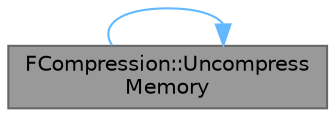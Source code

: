 digraph "FCompression::UncompressMemory"
{
 // INTERACTIVE_SVG=YES
 // LATEX_PDF_SIZE
  bgcolor="transparent";
  edge [fontname=Helvetica,fontsize=10,labelfontname=Helvetica,labelfontsize=10];
  node [fontname=Helvetica,fontsize=10,shape=box,height=0.2,width=0.4];
  rankdir="LR";
  Node1 [id="Node000001",label="FCompression::Uncompress\lMemory",height=0.2,width=0.4,color="gray40", fillcolor="grey60", style="filled", fontcolor="black",tooltip="Thread-safe abstract decompression routine."];
  Node1 -> Node1 [id="edge1_Node000001_Node000001",color="steelblue1",style="solid",tooltip=" "];
}
